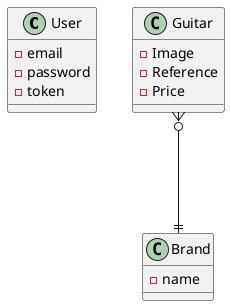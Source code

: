 @startuml diagram_de_classe
class User {
- email
- password
- token
}

class Guitar {
- Image
- Reference
- Price
}

class Brand {
- name
}

Guitar }o---|| Brand
@enduml